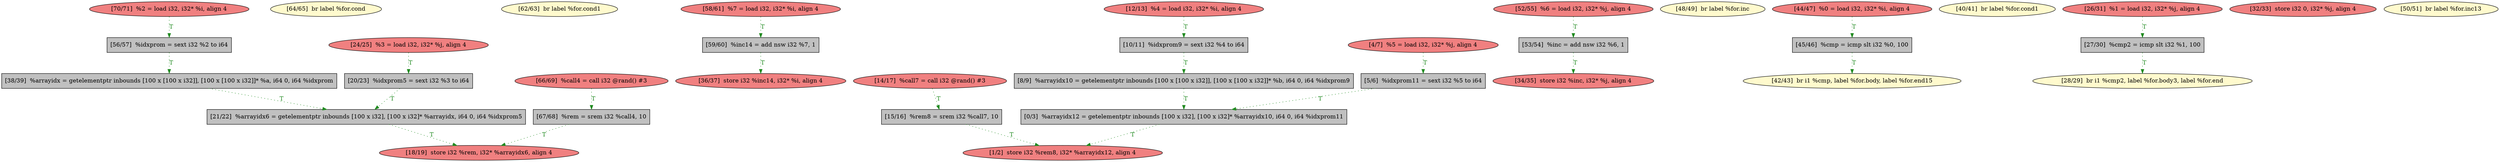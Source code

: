
digraph G {


node996 [fillcolor=lightcoral,label="[70/71]  %2 = load i32, i32* %i, align 4",shape=ellipse,style=filled ]
node993 [fillcolor=lemonchiffon,label="[64/65]  br label %for.cond",shape=ellipse,style=filled ]
node994 [fillcolor=lightcoral,label="[66/69]  %call4 = call i32 @rand() #3",shape=ellipse,style=filled ]
node992 [fillcolor=lemonchiffon,label="[62/63]  br label %for.cond1",shape=ellipse,style=filled ]
node989 [fillcolor=lightcoral,label="[58/61]  %7 = load i32, i32* %i, align 4",shape=ellipse,style=filled ]
node987 [fillcolor=grey,label="[56/57]  %idxprom = sext i32 %2 to i64",shape=rectangle,style=filled ]
node986 [fillcolor=grey,label="[21/22]  %arrayidx6 = getelementptr inbounds [100 x i32], [100 x i32]* %arrayidx, i64 0, i64 %idxprom5",shape=rectangle,style=filled ]
node984 [fillcolor=grey,label="[5/6]  %idxprom11 = sext i32 %5 to i64",shape=rectangle,style=filled ]
node983 [fillcolor=lightcoral,label="[52/55]  %6 = load i32, i32* %j, align 4",shape=ellipse,style=filled ]
node981 [fillcolor=lemonchiffon,label="[48/49]  br label %for.inc",shape=ellipse,style=filled ]
node978 [fillcolor=lemonchiffon,label="[42/43]  br i1 %cmp, label %for.body, label %for.end15",shape=ellipse,style=filled ]
node977 [fillcolor=lemonchiffon,label="[40/41]  br label %for.cond1",shape=ellipse,style=filled ]
node964 [fillcolor=grey,label="[10/11]  %idxprom9 = sext i32 %4 to i64",shape=rectangle,style=filled ]
node988 [fillcolor=grey,label="[27/30]  %cmp2 = icmp slt i32 %1, 100",shape=rectangle,style=filled ]
node972 [fillcolor=lemonchiffon,label="[28/29]  br i1 %cmp2, label %for.body3, label %for.end",shape=ellipse,style=filled ]
node963 [fillcolor=grey,label="[8/9]  %arrayidx10 = getelementptr inbounds [100 x [100 x i32]], [100 x [100 x i32]]* %b, i64 0, i64 %idxprom9",shape=rectangle,style=filled ]
node965 [fillcolor=lightcoral,label="[12/13]  %4 = load i32, i32* %i, align 4",shape=ellipse,style=filled ]
node970 [fillcolor=lightcoral,label="[26/31]  %1 = load i32, i32* %j, align 4",shape=ellipse,style=filled ]
node985 [fillcolor=grey,label="[45/46]  %cmp = icmp slt i32 %0, 100",shape=rectangle,style=filled ]
node961 [fillcolor=grey,label="[0/3]  %arrayidx12 = getelementptr inbounds [100 x i32], [100 x i32]* %arrayidx10, i64 0, i64 %idxprom11",shape=rectangle,style=filled ]
node990 [fillcolor=grey,label="[53/54]  %inc = add nsw i32 %6, 1",shape=rectangle,style=filled ]
node979 [fillcolor=lightcoral,label="[1/2]  store i32 %rem8, i32* %arrayidx12, align 4",shape=ellipse,style=filled ]
node968 [fillcolor=grey,label="[20/23]  %idxprom5 = sext i32 %3 to i64",shape=rectangle,style=filled ]
node973 [fillcolor=lightcoral,label="[32/33]  store i32 0, i32* %j, align 4",shape=ellipse,style=filled ]
node991 [fillcolor=grey,label="[59/60]  %inc14 = add nsw i32 %7, 1",shape=rectangle,style=filled ]
node982 [fillcolor=lemonchiffon,label="[50/51]  br label %for.inc13",shape=ellipse,style=filled ]
node980 [fillcolor=lightcoral,label="[44/47]  %0 = load i32, i32* %i, align 4",shape=ellipse,style=filled ]
node966 [fillcolor=lightcoral,label="[14/17]  %call7 = call i32 @rand() #3",shape=ellipse,style=filled ]
node976 [fillcolor=grey,label="[38/39]  %arrayidx = getelementptr inbounds [100 x [100 x i32]], [100 x [100 x i32]]* %a, i64 0, i64 %idxprom",shape=rectangle,style=filled ]
node969 [fillcolor=lightcoral,label="[24/25]  %3 = load i32, i32* %j, align 4",shape=ellipse,style=filled ]
node962 [fillcolor=lightcoral,label="[4/7]  %5 = load i32, i32* %j, align 4",shape=ellipse,style=filled ]
node967 [fillcolor=lightcoral,label="[18/19]  store i32 %rem, i32* %arrayidx6, align 4",shape=ellipse,style=filled ]
node971 [fillcolor=grey,label="[15/16]  %rem8 = srem i32 %call7, 10",shape=rectangle,style=filled ]
node974 [fillcolor=lightcoral,label="[34/35]  store i32 %inc, i32* %j, align 4",shape=ellipse,style=filled ]
node995 [fillcolor=grey,label="[67/68]  %rem = srem i32 %call4, 10",shape=rectangle,style=filled ]
node975 [fillcolor=lightcoral,label="[36/37]  store i32 %inc14, i32* %i, align 4",shape=ellipse,style=filled ]

node986->node967 [style=dotted,color=forestgreen,label="T",fontcolor=forestgreen ]
node984->node961 [style=dotted,color=forestgreen,label="T",fontcolor=forestgreen ]
node987->node976 [style=dotted,color=forestgreen,label="T",fontcolor=forestgreen ]
node988->node972 [style=dotted,color=forestgreen,label="T",fontcolor=forestgreen ]
node983->node990 [style=dotted,color=forestgreen,label="T",fontcolor=forestgreen ]
node968->node986 [style=dotted,color=forestgreen,label="T",fontcolor=forestgreen ]
node971->node979 [style=dotted,color=forestgreen,label="T",fontcolor=forestgreen ]
node990->node974 [style=dotted,color=forestgreen,label="T",fontcolor=forestgreen ]
node963->node961 [style=dotted,color=forestgreen,label="T",fontcolor=forestgreen ]
node991->node975 [style=dotted,color=forestgreen,label="T",fontcolor=forestgreen ]
node965->node964 [style=dotted,color=forestgreen,label="T",fontcolor=forestgreen ]
node994->node995 [style=dotted,color=forestgreen,label="T",fontcolor=forestgreen ]
node996->node987 [style=dotted,color=forestgreen,label="T",fontcolor=forestgreen ]
node961->node979 [style=dotted,color=forestgreen,label="T",fontcolor=forestgreen ]
node962->node984 [style=dotted,color=forestgreen,label="T",fontcolor=forestgreen ]
node989->node991 [style=dotted,color=forestgreen,label="T",fontcolor=forestgreen ]
node966->node971 [style=dotted,color=forestgreen,label="T",fontcolor=forestgreen ]
node985->node978 [style=dotted,color=forestgreen,label="T",fontcolor=forestgreen ]
node969->node968 [style=dotted,color=forestgreen,label="T",fontcolor=forestgreen ]
node970->node988 [style=dotted,color=forestgreen,label="T",fontcolor=forestgreen ]
node976->node986 [style=dotted,color=forestgreen,label="T",fontcolor=forestgreen ]
node980->node985 [style=dotted,color=forestgreen,label="T",fontcolor=forestgreen ]
node964->node963 [style=dotted,color=forestgreen,label="T",fontcolor=forestgreen ]
node995->node967 [style=dotted,color=forestgreen,label="T",fontcolor=forestgreen ]


}

